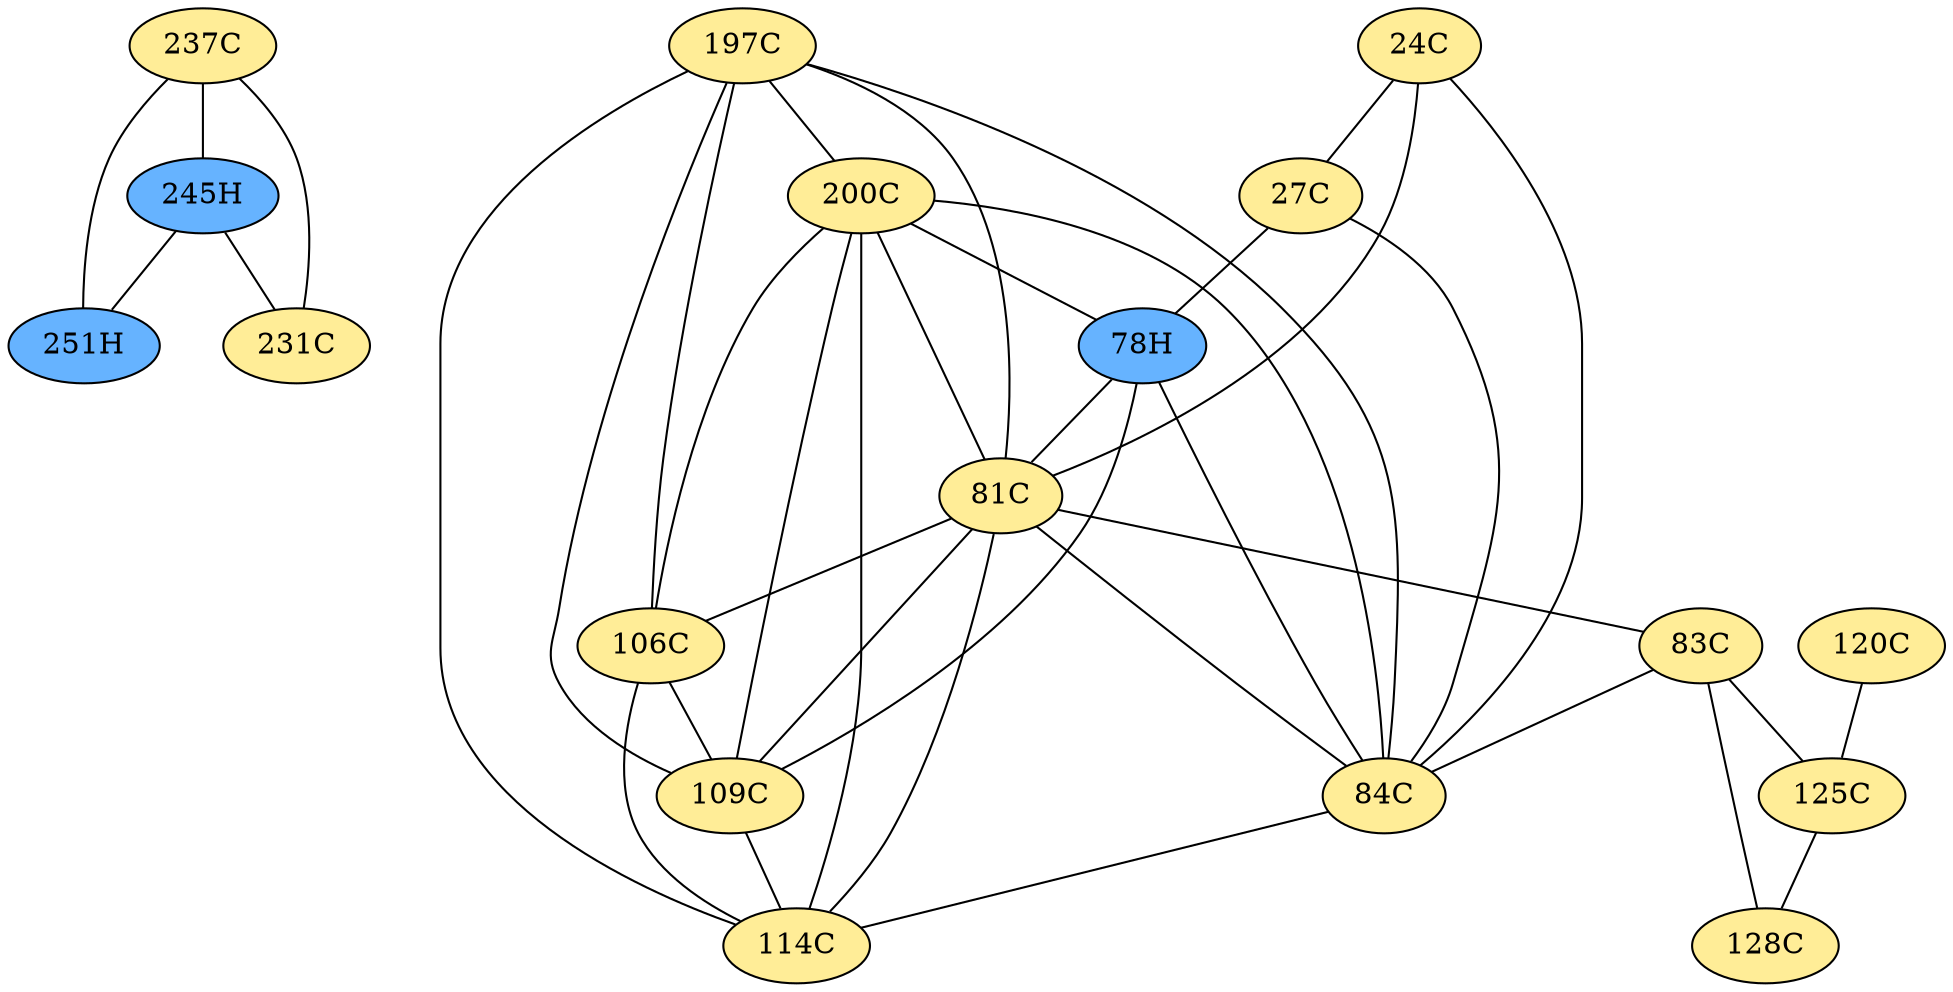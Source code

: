 // The Round Table
graph {
	"237C" [fillcolor="#FFED97" style=radial]
	"245H" [fillcolor="#66B3FF" style=radial]
	"237C" -- "245H" [penwidth=1]
	"237C" [fillcolor="#FFED97" style=radial]
	"251H" [fillcolor="#66B3FF" style=radial]
	"237C" -- "251H" [penwidth=1]
	"237C" [fillcolor="#FFED97" style=radial]
	"231C" [fillcolor="#FFED97" style=radial]
	"237C" -- "231C" [penwidth=1]
	"245H" [fillcolor="#66B3FF" style=radial]
	"251H" [fillcolor="#66B3FF" style=radial]
	"245H" -- "251H" [penwidth=1]
	"245H" [fillcolor="#66B3FF" style=radial]
	"231C" [fillcolor="#FFED97" style=radial]
	"245H" -- "231C" [penwidth=1]
	"24C" [fillcolor="#FFED97" style=radial]
	"81C" [fillcolor="#FFED97" style=radial]
	"24C" -- "81C" [penwidth=1]
	"24C" [fillcolor="#FFED97" style=radial]
	"84C" [fillcolor="#FFED97" style=radial]
	"24C" -- "84C" [penwidth=1]
	"24C" [fillcolor="#FFED97" style=radial]
	"27C" [fillcolor="#FFED97" style=radial]
	"24C" -- "27C" [penwidth=1]
	"27C" [fillcolor="#FFED97" style=radial]
	"78H" [fillcolor="#66B3FF" style=radial]
	"27C" -- "78H" [penwidth=1]
	"27C" [fillcolor="#FFED97" style=radial]
	"84C" [fillcolor="#FFED97" style=radial]
	"27C" -- "84C" [penwidth=1]
	"197C" [fillcolor="#FFED97" style=radial]
	"81C" [fillcolor="#FFED97" style=radial]
	"197C" -- "81C" [penwidth=1]
	"197C" [fillcolor="#FFED97" style=radial]
	"84C" [fillcolor="#FFED97" style=radial]
	"197C" -- "84C" [penwidth=1]
	"197C" [fillcolor="#FFED97" style=radial]
	"106C" [fillcolor="#FFED97" style=radial]
	"197C" -- "106C" [penwidth=1]
	"197C" [fillcolor="#FFED97" style=radial]
	"109C" [fillcolor="#FFED97" style=radial]
	"197C" -- "109C" [penwidth=1]
	"197C" [fillcolor="#FFED97" style=radial]
	"114C" [fillcolor="#FFED97" style=radial]
	"197C" -- "114C" [penwidth=1]
	"197C" [fillcolor="#FFED97" style=radial]
	"200C" [fillcolor="#FFED97" style=radial]
	"197C" -- "200C" [penwidth=1]
	"200C" [fillcolor="#FFED97" style=radial]
	"78H" [fillcolor="#66B3FF" style=radial]
	"200C" -- "78H" [penwidth=1]
	"200C" [fillcolor="#FFED97" style=radial]
	"81C" [fillcolor="#FFED97" style=radial]
	"200C" -- "81C" [penwidth=1]
	"200C" [fillcolor="#FFED97" style=radial]
	"84C" [fillcolor="#FFED97" style=radial]
	"200C" -- "84C" [penwidth=1]
	"200C" [fillcolor="#FFED97" style=radial]
	"106C" [fillcolor="#FFED97" style=radial]
	"200C" -- "106C" [penwidth=1]
	"200C" [fillcolor="#FFED97" style=radial]
	"109C" [fillcolor="#FFED97" style=radial]
	"200C" -- "109C" [penwidth=1]
	"200C" [fillcolor="#FFED97" style=radial]
	"114C" [fillcolor="#FFED97" style=radial]
	"200C" -- "114C" [penwidth=1]
	"78H" [fillcolor="#66B3FF" style=radial]
	"81C" [fillcolor="#FFED97" style=radial]
	"78H" -- "81C" [penwidth=1]
	"78H" [fillcolor="#66B3FF" style=radial]
	"84C" [fillcolor="#FFED97" style=radial]
	"78H" -- "84C" [penwidth=1]
	"78H" [fillcolor="#66B3FF" style=radial]
	"109C" [fillcolor="#FFED97" style=radial]
	"78H" -- "109C" [penwidth=1]
	"81C" [fillcolor="#FFED97" style=radial]
	"83C" [fillcolor="#FFED97" style=radial]
	"81C" -- "83C" [penwidth=1]
	"81C" [fillcolor="#FFED97" style=radial]
	"84C" [fillcolor="#FFED97" style=radial]
	"81C" -- "84C" [penwidth=1]
	"81C" [fillcolor="#FFED97" style=radial]
	"106C" [fillcolor="#FFED97" style=radial]
	"81C" -- "106C" [penwidth=1]
	"81C" [fillcolor="#FFED97" style=radial]
	"109C" [fillcolor="#FFED97" style=radial]
	"81C" -- "109C" [penwidth=1]
	"81C" [fillcolor="#FFED97" style=radial]
	"114C" [fillcolor="#FFED97" style=radial]
	"81C" -- "114C" [penwidth=1]
	"83C" [fillcolor="#FFED97" style=radial]
	"84C" [fillcolor="#FFED97" style=radial]
	"83C" -- "84C" [penwidth=1]
	"83C" [fillcolor="#FFED97" style=radial]
	"125C" [fillcolor="#FFED97" style=radial]
	"83C" -- "125C" [penwidth=1]
	"83C" [fillcolor="#FFED97" style=radial]
	"128C" [fillcolor="#FFED97" style=radial]
	"83C" -- "128C" [penwidth=1]
	"84C" [fillcolor="#FFED97" style=radial]
	"114C" [fillcolor="#FFED97" style=radial]
	"84C" -- "114C" [penwidth=1]
	"106C" [fillcolor="#FFED97" style=radial]
	"114C" [fillcolor="#FFED97" style=radial]
	"106C" -- "114C" [penwidth=1]
	"106C" [fillcolor="#FFED97" style=radial]
	"109C" [fillcolor="#FFED97" style=radial]
	"106C" -- "109C" [penwidth=1]
	"109C" [fillcolor="#FFED97" style=radial]
	"114C" [fillcolor="#FFED97" style=radial]
	"109C" -- "114C" [penwidth=1]
	"120C" [fillcolor="#FFED97" style=radial]
	"125C" [fillcolor="#FFED97" style=radial]
	"120C" -- "125C" [penwidth=1]
	"125C" [fillcolor="#FFED97" style=radial]
	"128C" [fillcolor="#FFED97" style=radial]
	"125C" -- "128C" [penwidth=1]
}
